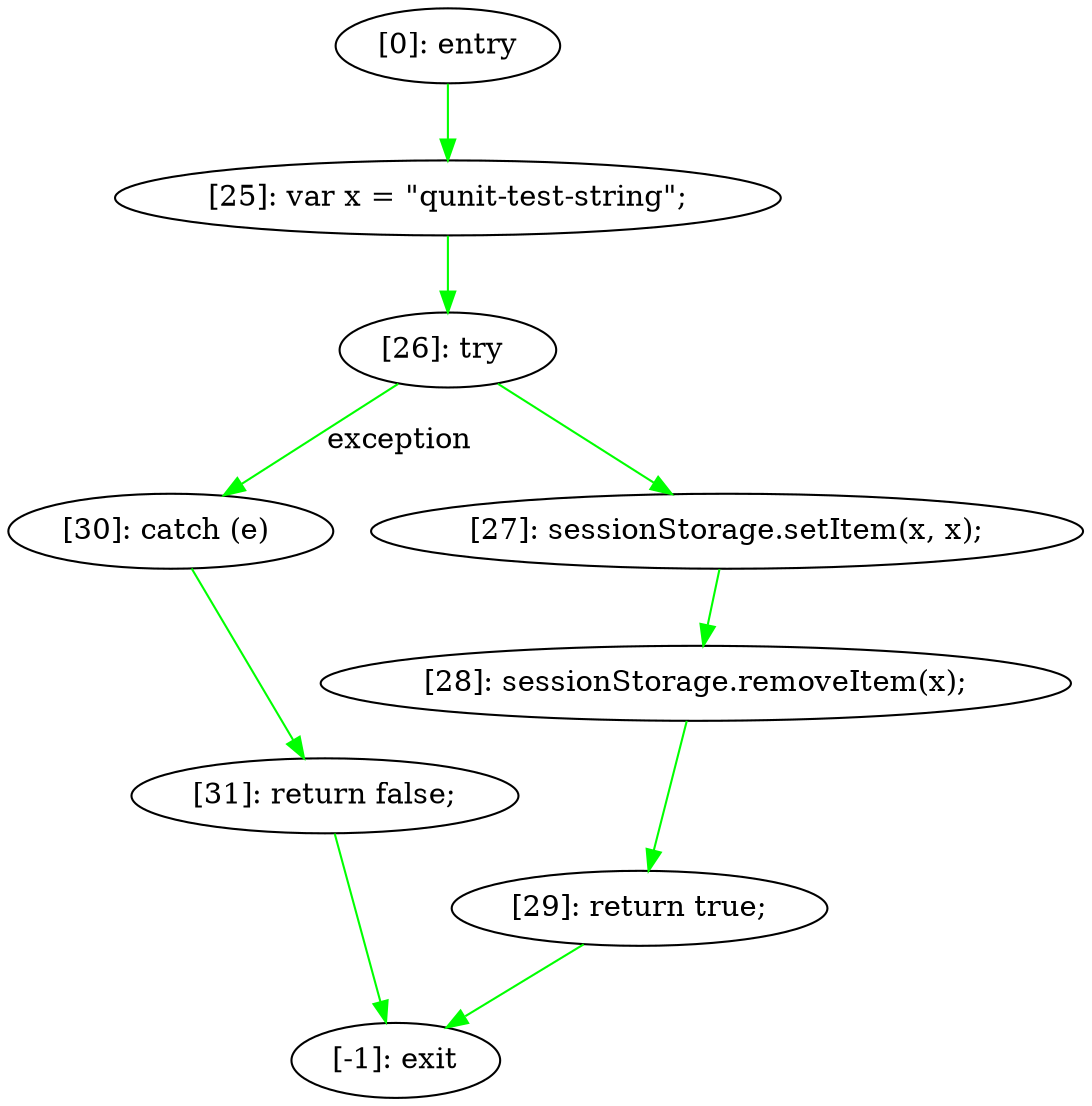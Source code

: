 digraph {
"0" [label="[26]: try "] 
"1" [label="[28]: sessionStorage.removeItem(x);\n"] 
"2" [label="[31]: return false;\n"] 
"3" [label="[29]: return true;\n"] 
"4" [label="[25]: var x = \"qunit-test-string\";\n"] 
"5" [label="[-1]: exit"] 
"6" [label="[30]: catch (e) "] 
"7" [label="[0]: entry"] 
"8" [label="[27]: sessionStorage.setItem(x, x);\n"] 
"0" -> "6" [label="exception" color="green"] 
"0" -> "8" [label="" color="green"] 
"1" -> "3" [label="" color="green"] 
"2" -> "5" [label="" color="green"] 
"3" -> "5" [label="" color="green"] 
"4" -> "0" [label="" color="green"] 
"6" -> "2" [label="" color="green"] 
"7" -> "4" [label="" color="green"] 
"8" -> "1" [label="" color="green"] 
}
